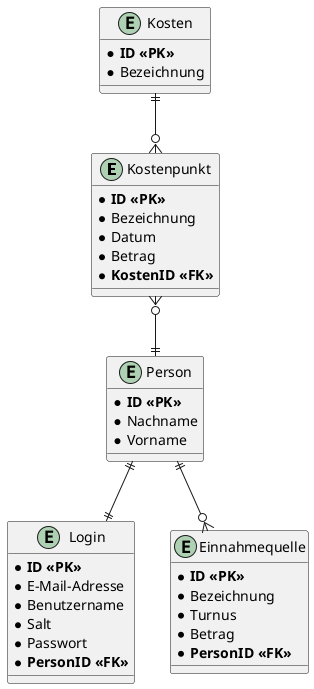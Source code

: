 @startuml
entity Kostenpunkt
{
    * **ID <<PK>>**
    * Bezeichnung
    * Datum
    * Betrag
    * **KostenID <<FK>>**
}

entity Person
{
    * **ID <<PK>>**
    * Nachname
    * Vorname
}

entity Login
{
    * **ID <<PK>>**
    * E-Mail-Adresse
    * Benutzername
    * Salt
    * Passwort
    * **PersonID <<FK>>**
}

entity Kosten
{
    * **ID <<PK>>**
    * Bezeichnung
}

entity Einnahmequelle
{
    * **ID <<PK>>**
    * Bezeichnung
    * Turnus
    * Betrag
    * **PersonID <<FK>>**
}

Kosten ||--o{ Kostenpunkt
Kostenpunkt }o--|| Person
Person ||--o{ Einnahmequelle
Person ||--|| Login
@enduml
